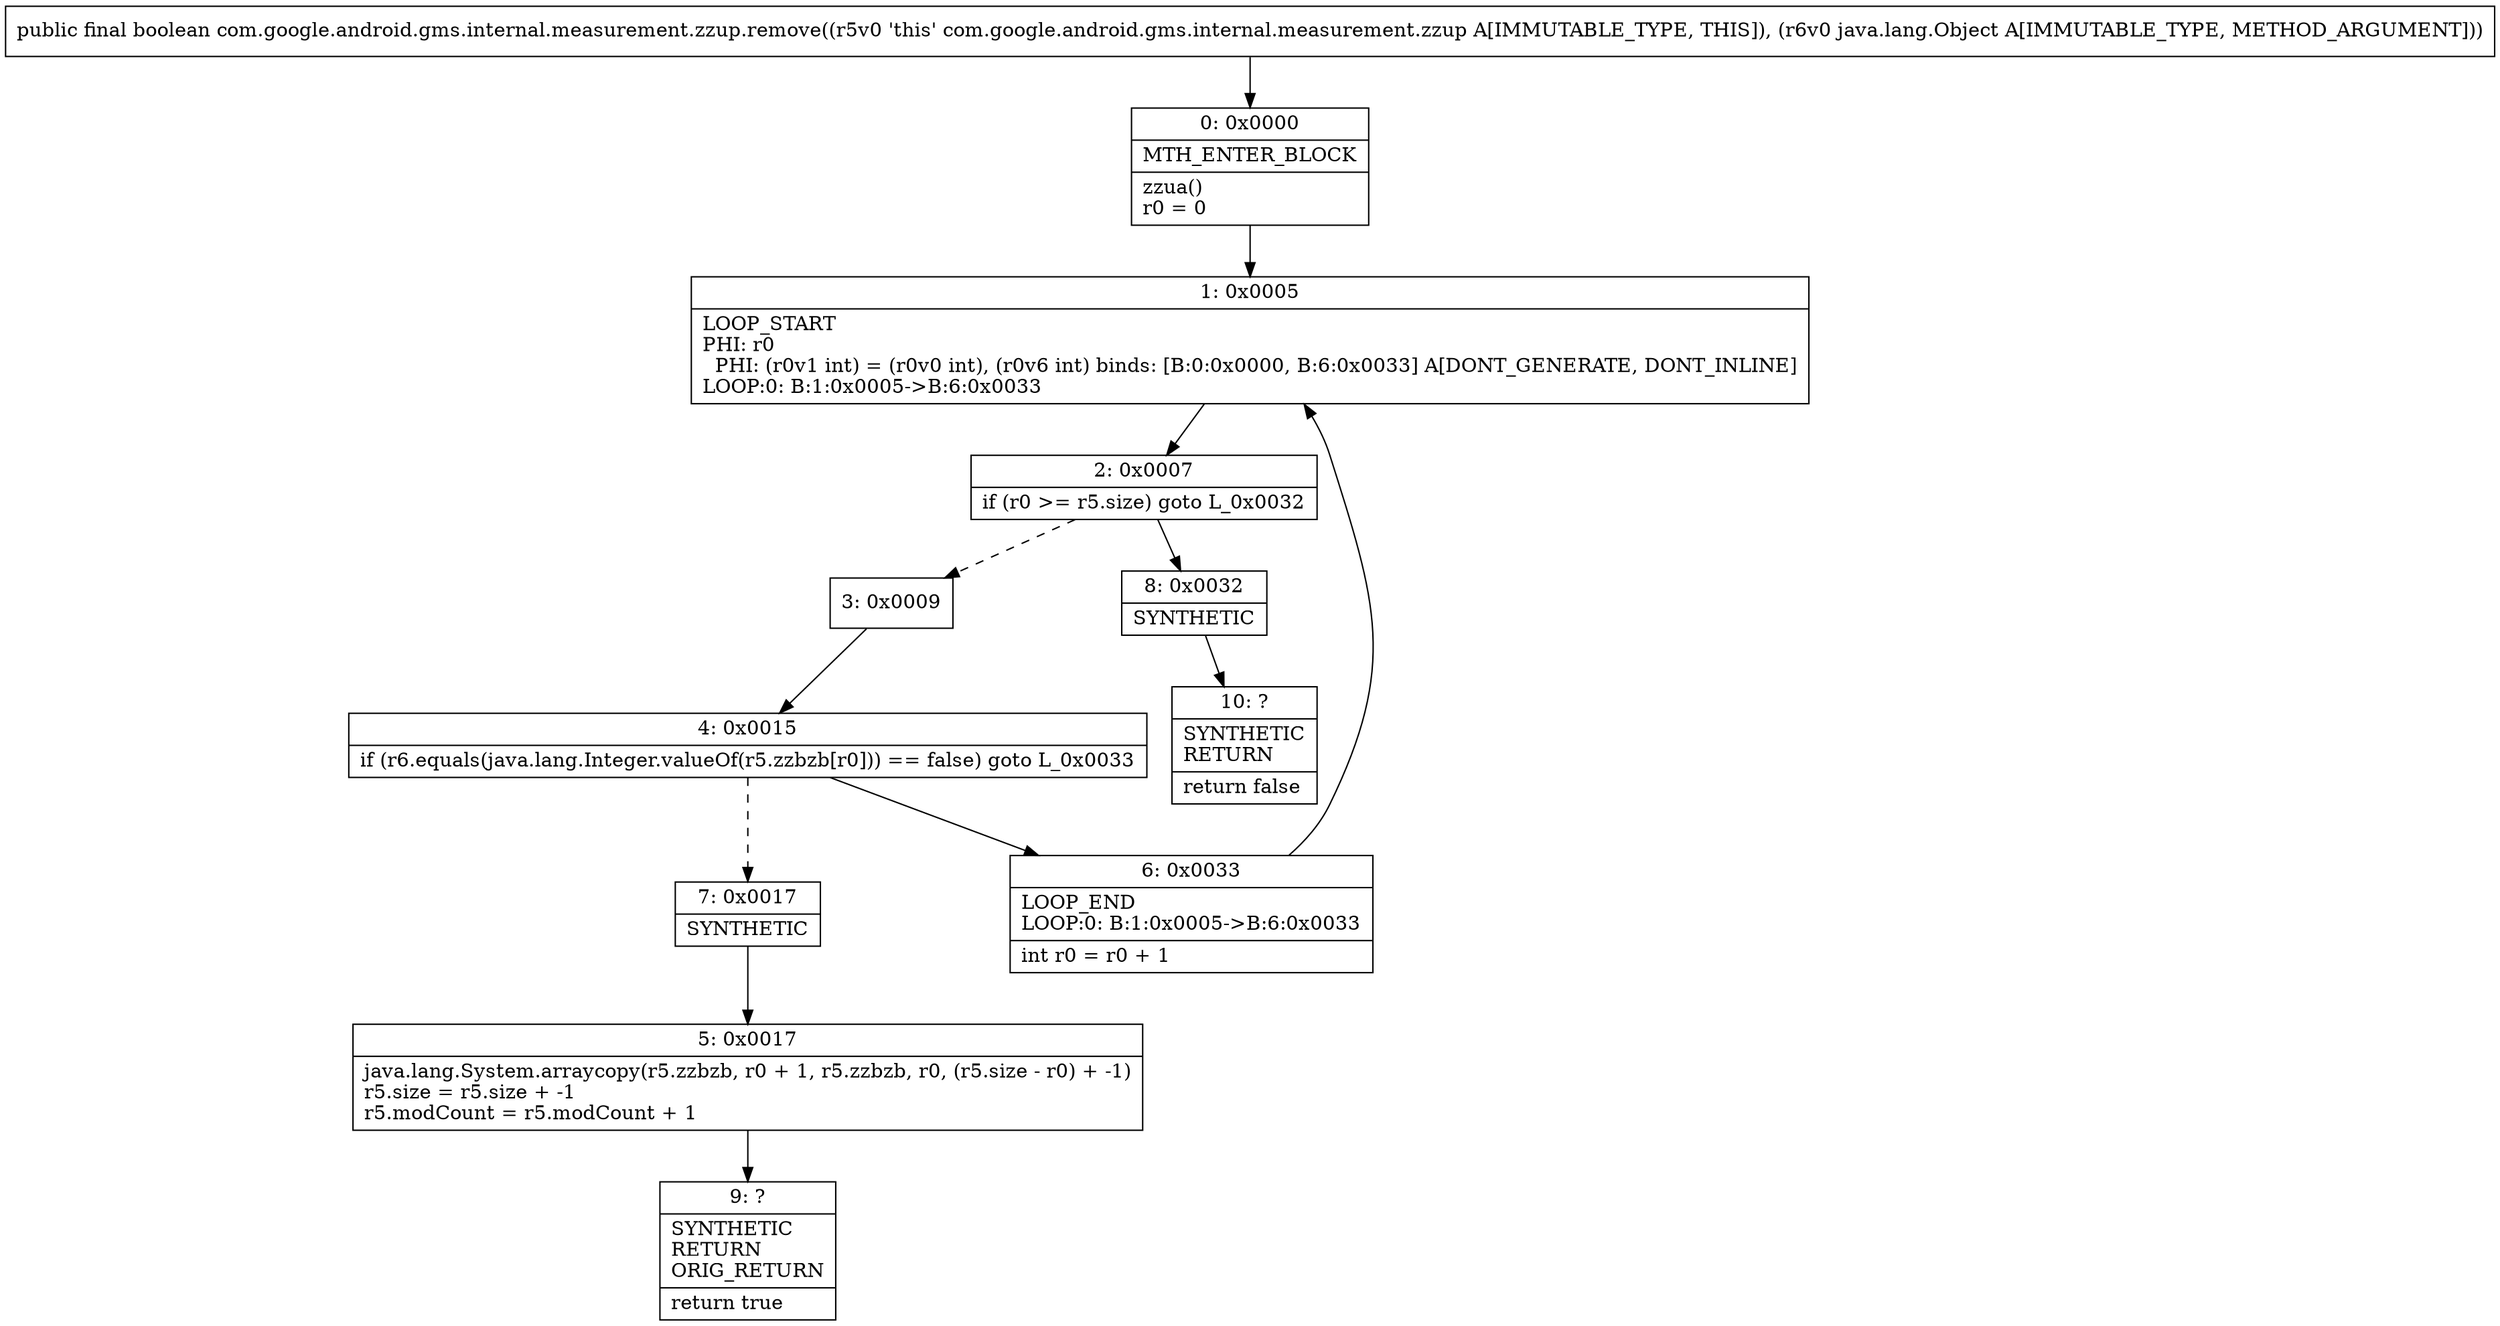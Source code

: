 digraph "CFG forcom.google.android.gms.internal.measurement.zzup.remove(Ljava\/lang\/Object;)Z" {
Node_0 [shape=record,label="{0\:\ 0x0000|MTH_ENTER_BLOCK\l|zzua()\lr0 = 0\l}"];
Node_1 [shape=record,label="{1\:\ 0x0005|LOOP_START\lPHI: r0 \l  PHI: (r0v1 int) = (r0v0 int), (r0v6 int) binds: [B:0:0x0000, B:6:0x0033] A[DONT_GENERATE, DONT_INLINE]\lLOOP:0: B:1:0x0005\-\>B:6:0x0033\l}"];
Node_2 [shape=record,label="{2\:\ 0x0007|if (r0 \>= r5.size) goto L_0x0032\l}"];
Node_3 [shape=record,label="{3\:\ 0x0009}"];
Node_4 [shape=record,label="{4\:\ 0x0015|if (r6.equals(java.lang.Integer.valueOf(r5.zzbzb[r0])) == false) goto L_0x0033\l}"];
Node_5 [shape=record,label="{5\:\ 0x0017|java.lang.System.arraycopy(r5.zzbzb, r0 + 1, r5.zzbzb, r0, (r5.size \- r0) + \-1)\lr5.size = r5.size + \-1\lr5.modCount = r5.modCount + 1\l}"];
Node_6 [shape=record,label="{6\:\ 0x0033|LOOP_END\lLOOP:0: B:1:0x0005\-\>B:6:0x0033\l|int r0 = r0 + 1\l}"];
Node_7 [shape=record,label="{7\:\ 0x0017|SYNTHETIC\l}"];
Node_8 [shape=record,label="{8\:\ 0x0032|SYNTHETIC\l}"];
Node_9 [shape=record,label="{9\:\ ?|SYNTHETIC\lRETURN\lORIG_RETURN\l|return true\l}"];
Node_10 [shape=record,label="{10\:\ ?|SYNTHETIC\lRETURN\l|return false\l}"];
MethodNode[shape=record,label="{public final boolean com.google.android.gms.internal.measurement.zzup.remove((r5v0 'this' com.google.android.gms.internal.measurement.zzup A[IMMUTABLE_TYPE, THIS]), (r6v0 java.lang.Object A[IMMUTABLE_TYPE, METHOD_ARGUMENT])) }"];
MethodNode -> Node_0;
Node_0 -> Node_1;
Node_1 -> Node_2;
Node_2 -> Node_3[style=dashed];
Node_2 -> Node_8;
Node_3 -> Node_4;
Node_4 -> Node_6;
Node_4 -> Node_7[style=dashed];
Node_5 -> Node_9;
Node_6 -> Node_1;
Node_7 -> Node_5;
Node_8 -> Node_10;
}

